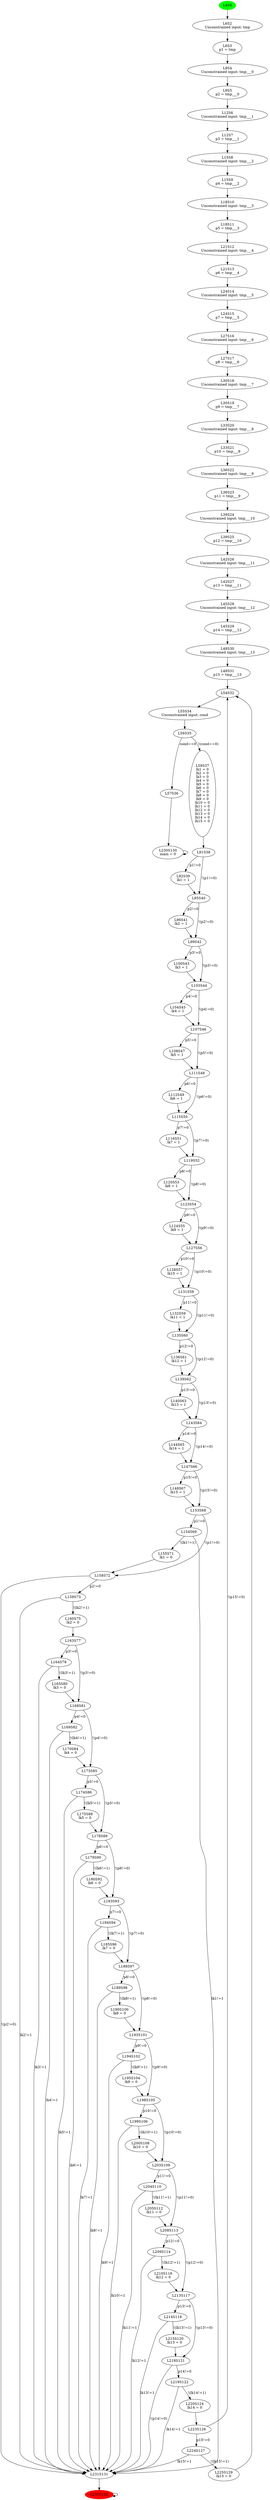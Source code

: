 // opt_CFG
digraph {
	L4S0 -> L6S2 [label=""]
	L4S0 [label=L4S0
 color=green style=filled]
	L4S0 [label=L4S0
]
	L6S2 -> L6S3 [label=""]
	L6S2 [label="L6S2
Unconstrained input: tmp
"]
	L6S3 -> L9S4 [label=""]
	L6S3 [label="L6S3
p1 = tmp
"]
	L9S4 -> L9S5 [label=""]
	L9S4 [label="L9S4
Unconstrained input: tmp___0
"]
	L9S5 -> L12S6 [label=""]
	L9S5 [label="L9S5
p2 = tmp___0
"]
	L12S6 -> L12S7 [label=""]
	L12S6 [label="L12S6
Unconstrained input: tmp___1
"]
	L12S7 -> L15S8 [label=""]
	L12S7 [label="L12S7
p3 = tmp___1
"]
	L15S8 -> L15S9 [label=""]
	L15S8 [label="L15S8
Unconstrained input: tmp___2
"]
	L15S9 -> L18S10 [label=""]
	L15S9 [label="L15S9
p4 = tmp___2
"]
	L18S10 -> L18S11 [label=""]
	L18S10 [label="L18S10
Unconstrained input: tmp___3
"]
	L18S11 -> L21S12 [label=""]
	L18S11 [label="L18S11
p5 = tmp___3
"]
	L21S12 -> L21S13 [label=""]
	L21S12 [label="L21S12
Unconstrained input: tmp___4
"]
	L21S13 -> L24S14 [label=""]
	L21S13 [label="L21S13
p6 = tmp___4
"]
	L24S14 -> L24S15 [label=""]
	L24S14 [label="L24S14
Unconstrained input: tmp___5
"]
	L24S15 -> L27S16 [label=""]
	L24S15 [label="L24S15
p7 = tmp___5
"]
	L27S16 -> L27S17 [label=""]
	L27S16 [label="L27S16
Unconstrained input: tmp___6
"]
	L27S17 -> L30S18 [label=""]
	L27S17 [label="L27S17
p8 = tmp___6
"]
	L30S18 -> L30S19 [label=""]
	L30S18 [label="L30S18
Unconstrained input: tmp___7
"]
	L30S19 -> L33S20 [label=""]
	L30S19 [label="L30S19
p9 = tmp___7
"]
	L33S20 -> L33S21 [label=""]
	L33S20 [label="L33S20
Unconstrained input: tmp___8
"]
	L33S21 -> L36S22 [label=""]
	L33S21 [label="L33S21
p10 = tmp___8
"]
	L36S22 -> L36S23 [label=""]
	L36S22 [label="L36S22
Unconstrained input: tmp___9
"]
	L36S23 -> L39S24 [label=""]
	L36S23 [label="L36S23
p11 = tmp___9
"]
	L39S24 -> L39S25 [label=""]
	L39S24 [label="L39S24
Unconstrained input: tmp___10
"]
	L39S25 -> L42S26 [label=""]
	L39S25 [label="L39S25
p12 = tmp___10
"]
	L42S26 -> L42S27 [label=""]
	L42S26 [label="L42S26
Unconstrained input: tmp___11
"]
	L42S27 -> L45S28 [label=""]
	L42S27 [label="L42S27
p13 = tmp___11
"]
	L45S28 -> L45S29 [label=""]
	L45S28 [label="L45S28
Unconstrained input: tmp___12
"]
	L45S29 -> L48S30 [label=""]
	L45S29 [label="L45S29
p14 = tmp___12
"]
	L48S30 -> L48S31 [label=""]
	L48S30 [label="L48S30
Unconstrained input: tmp___13
"]
	L48S31 -> L54S32 [label=""]
	L48S31 [label="L48S31
p15 = tmp___13
"]
	L54S32 -> L55S34 [label=""]
	L54S32 [label=L54S32
]
	L55S34 -> L56S35 [label=""]
	L55S34 [label="L55S34
Unconstrained input: cond
"]
	L56S35 -> L57S36 [label="cond==0"]
	L56S35 -> L59S37 [label="!(cond==0)"]
	L56S35 [label=L56S35
]
	L57S36 -> L230S130 [label=""]
	L57S36 [label=L57S36
]
	L59S37 -> L91S38 [label=""]
	L59S37 [label="L59S37
lk1 = 0
lk2 = 0
lk3 = 0
lk4 = 0
lk5 = 0
lk6 = 0
lk7 = 0
lk8 = 0
lk9 = 0
lk10 = 0
lk11 = 0
lk12 = 0
lk13 = 0
lk14 = 0
lk15 = 0
"]
	L230S130 -> L230S130 [label=""]
	L230S130 [label="L230S130
main = 0
"]
	L91S38 -> L92S39 [label="p1!=0"]
	L91S38 -> L95S40 [label="!(p1!=0)"]
	L91S38 [label=L91S38
]
	L92S39 -> L95S40 [label=""]
	L92S39 [label="L92S39
lk1 = 1
"]
	L95S40 -> L96S41 [label="p2!=0"]
	L95S40 -> L99S42 [label="!(p2!=0)"]
	L95S40 [label=L95S40
]
	L96S41 -> L99S42 [label=""]
	L96S41 [label="L96S41
lk2 = 1
"]
	L99S42 -> L100S43 [label="p3!=0"]
	L99S42 -> L103S44 [label="!(p3!=0)"]
	L99S42 [label=L99S42
]
	L100S43 -> L103S44 [label=""]
	L100S43 [label="L100S43
lk3 = 1
"]
	L103S44 -> L104S45 [label="p4!=0"]
	L103S44 -> L107S46 [label="!(p4!=0)"]
	L103S44 [label=L103S44
]
	L104S45 -> L107S46 [label=""]
	L104S45 [label="L104S45
lk4 = 1
"]
	L107S46 -> L108S47 [label="p5!=0"]
	L107S46 -> L111S48 [label="!(p5!=0)"]
	L107S46 [label=L107S46
]
	L108S47 -> L111S48 [label=""]
	L108S47 [label="L108S47
lk5 = 1
"]
	L111S48 -> L112S49 [label="p6!=0"]
	L111S48 -> L115S50 [label="!(p6!=0)"]
	L111S48 [label=L111S48
]
	L112S49 -> L115S50 [label=""]
	L112S49 [label="L112S49
lk6 = 1
"]
	L115S50 -> L116S51 [label="p7!=0"]
	L115S50 -> L119S52 [label="!(p7!=0)"]
	L115S50 [label=L115S50
]
	L116S51 -> L119S52 [label=""]
	L116S51 [label="L116S51
lk7 = 1
"]
	L119S52 -> L120S53 [label="p8!=0"]
	L119S52 -> L123S54 [label="!(p8!=0)"]
	L119S52 [label=L119S52
]
	L120S53 -> L123S54 [label=""]
	L120S53 [label="L120S53
lk8 = 1
"]
	L123S54 -> L124S55 [label="p9!=0"]
	L123S54 -> L127S56 [label="!(p9!=0)"]
	L123S54 [label=L123S54
]
	L124S55 -> L127S56 [label=""]
	L124S55 [label="L124S55
lk9 = 1
"]
	L127S56 -> L128S57 [label="p10!=0"]
	L127S56 -> L131S58 [label="!(p10!=0)"]
	L127S56 [label=L127S56
]
	L128S57 -> L131S58 [label=""]
	L128S57 [label="L128S57
lk10 = 1
"]
	L131S58 -> L132S59 [label="p11!=0"]
	L131S58 -> L135S60 [label="!(p11!=0)"]
	L131S58 [label=L131S58
]
	L132S59 -> L135S60 [label=""]
	L132S59 [label="L132S59
lk11 = 1
"]
	L135S60 -> L136S61 [label="p12!=0"]
	L135S60 -> L139S62 [label="!(p12!=0)"]
	L135S60 [label=L135S60
]
	L136S61 -> L139S62 [label=""]
	L136S61 [label="L136S61
lk12 = 1
"]
	L139S62 -> L140S63 [label="p13!=0"]
	L139S62 -> L143S64 [label="!(p13!=0)"]
	L139S62 [label=L139S62
]
	L140S63 -> L143S64 [label=""]
	L140S63 [label="L140S63
lk13 = 1
"]
	L143S64 -> L144S65 [label="p14!=0"]
	L143S64 -> L147S66 [label="!(p14!=0)"]
	L143S64 [label=L143S64
]
	L144S65 -> L147S66 [label=""]
	L144S65 [label="L144S65
lk14 = 1
"]
	L147S66 -> L148S67 [label="p15!=0"]
	L147S66 -> L153S68 [label="!(p15!=0)"]
	L147S66 [label=L147S66
]
	L148S67 -> L153S68 [label=""]
	L148S67 [label="L148S67
lk15 = 1
"]
	L153S68 -> L154S69 [label="p1!=0"]
	L153S68 -> L158S72 [label="!(p1!=0)"]
	L153S68 [label=L153S68
]
	L154S69 -> L155S71 [label="!(lk1!=1)"]
	L154S69 -> L231S131 [label="lk1!=1"]
	L154S69 [label=L154S69
]
	L158S72 -> L159S73 [label="p2!=0"]
	L158S72 -> L231S131 [label="!(p2!=0)"]
	L158S72 [label=L158S72
]
	L155S71 -> L158S72 [label=""]
	L155S71 [label="L155S71
lk1 = 0
"]
	L231S131 -> L231S132 [label=""]
	L231S131 [label=L231S131
]
	L159S73 -> L160S75 [label="!(lk2!=1)"]
	L159S73 -> L231S131 [label="lk2!=1"]
	L159S73 [label=L159S73
]
	L160S75 -> L163S77 [label=""]
	L160S75 [label="L160S75
lk2 = 0
"]
	L163S77 -> L164S78 [label="p3!=0"]
	L163S77 -> L168S81 [label="!(p3!=0)"]
	L163S77 [label=L163S77
]
	L164S78 -> L165S80 [label="!(lk3!=1)"]
	L164S78 -> L231S131 [label="lk3!=1"]
	L164S78 [label=L164S78
]
	L168S81 -> L169S82 [label="p4!=0"]
	L168S81 -> L173S85 [label="!(p4!=0)"]
	L168S81 [label=L168S81
]
	L165S80 -> L168S81 [label=""]
	L165S80 [label="L165S80
lk3 = 0
"]
	L169S82 -> L170S84 [label="!(lk4!=1)"]
	L169S82 -> L231S131 [label="lk4!=1"]
	L169S82 [label=L169S82
]
	L173S85 -> L174S86 [label="p5!=0"]
	L173S85 -> L178S89 [label="!(p5!=0)"]
	L173S85 [label=L173S85
]
	L170S84 -> L173S85 [label=""]
	L170S84 [label="L170S84
lk4 = 0
"]
	L174S86 -> L175S88 [label="!(lk5!=1)"]
	L174S86 -> L231S131 [label="lk5!=1"]
	L174S86 [label=L174S86
]
	L178S89 -> L179S90 [label="p6!=0"]
	L178S89 -> L183S93 [label="!(p6!=0)"]
	L178S89 [label=L178S89
]
	L175S88 -> L178S89 [label=""]
	L175S88 [label="L175S88
lk5 = 0
"]
	L179S90 -> L180S92 [label="!(lk6!=1)"]
	L179S90 -> L231S131 [label="lk6!=1"]
	L179S90 [label=L179S90
]
	L183S93 -> L184S94 [label="p7!=0"]
	L183S93 -> L188S97 [label="!(p7!=0)"]
	L183S93 [label=L183S93
]
	L180S92 -> L183S93 [label=""]
	L180S92 [label="L180S92
lk6 = 0
"]
	L184S94 -> L185S96 [label="!(lk7!=1)"]
	L184S94 -> L231S131 [label="lk7!=1"]
	L184S94 [label=L184S94
]
	L188S97 -> L189S98 [label="p8!=0"]
	L188S97 -> L193S101 [label="!(p8!=0)"]
	L188S97 [label=L188S97
]
	L185S96 -> L188S97 [label=""]
	L185S96 [label="L185S96
lk7 = 0
"]
	L189S98 -> L190S100 [label="!(lk8!=1)"]
	L189S98 -> L231S131 [label="lk8!=1"]
	L189S98 [label=L189S98
]
	L193S101 -> L194S102 [label="p9!=0"]
	L193S101 -> L198S105 [label="!(p9!=0)"]
	L193S101 [label=L193S101
]
	L190S100 -> L193S101 [label=""]
	L190S100 [label="L190S100
lk8 = 0
"]
	L194S102 -> L195S104 [label="!(lk9!=1)"]
	L194S102 -> L231S131 [label="lk9!=1"]
	L194S102 [label=L194S102
]
	L198S105 -> L199S106 [label="p10!=0"]
	L198S105 -> L203S109 [label="!(p10!=0)"]
	L198S105 [label=L198S105
]
	L195S104 -> L198S105 [label=""]
	L195S104 [label="L195S104
lk9 = 0
"]
	L199S106 -> L200S108 [label="!(lk10!=1)"]
	L199S106 -> L231S131 [label="lk10!=1"]
	L199S106 [label=L199S106
]
	L203S109 -> L204S110 [label="p11!=0"]
	L203S109 -> L208S113 [label="!(p11!=0)"]
	L203S109 [label=L203S109
]
	L200S108 -> L203S109 [label=""]
	L200S108 [label="L200S108
lk10 = 0
"]
	L204S110 -> L205S112 [label="!(lk11!=1)"]
	L204S110 -> L231S131 [label="lk11!=1"]
	L204S110 [label=L204S110
]
	L208S113 -> L209S114 [label="p12!=0"]
	L208S113 -> L213S117 [label="!(p12!=0)"]
	L208S113 [label=L208S113
]
	L205S112 -> L208S113 [label=""]
	L205S112 [label="L205S112
lk11 = 0
"]
	L209S114 -> L210S116 [label="!(lk12!=1)"]
	L209S114 -> L231S131 [label="lk12!=1"]
	L209S114 [label=L209S114
]
	L213S117 -> L214S118 [label="p13!=0"]
	L213S117 -> L218S121 [label="!(p13!=0)"]
	L213S117 [label=L213S117
]
	L210S116 -> L213S117 [label=""]
	L210S116 [label="L210S116
lk12 = 0
"]
	L214S118 -> L215S120 [label="!(lk13!=1)"]
	L214S118 -> L231S131 [label="lk13!=1"]
	L214S118 [label=L214S118
]
	L218S121 -> L219S122 [label="p14!=0"]
	L218S121 -> L231S131 [label="!(p14!=0)"]
	L218S121 [label=L218S121
]
	L215S120 -> L218S121 [label=""]
	L215S120 [label="L215S120
lk13 = 0
"]
	L219S122 -> L220S124 [label="!(lk14!=1)"]
	L219S122 -> L231S131 [label="lk14!=1"]
	L219S122 [label=L219S122
]
	L220S124 -> L223S126 [label=""]
	L220S124 [label="L220S124
lk14 = 0
"]
	L223S126 -> L224S127 [label="p15!=0"]
	L223S126 -> L54S32 [label="!(p15!=0)"]
	L223S126 [label=L223S126
]
	L224S127 -> L225S129 [label="!(lk15!=1)"]
	L224S127 -> L231S131 [label="lk15!=1"]
	L224S127 [label=L224S127
]
	L225S129 -> L54S32 [label=""]
	L225S129 [label="L225S129
lk15 = 0
"]
	L231S132 -> L231S132 [label=""]
	L231S132 [label=L231S132
 color=red style=filled]
	L231S132 [label=L231S132
]
}

